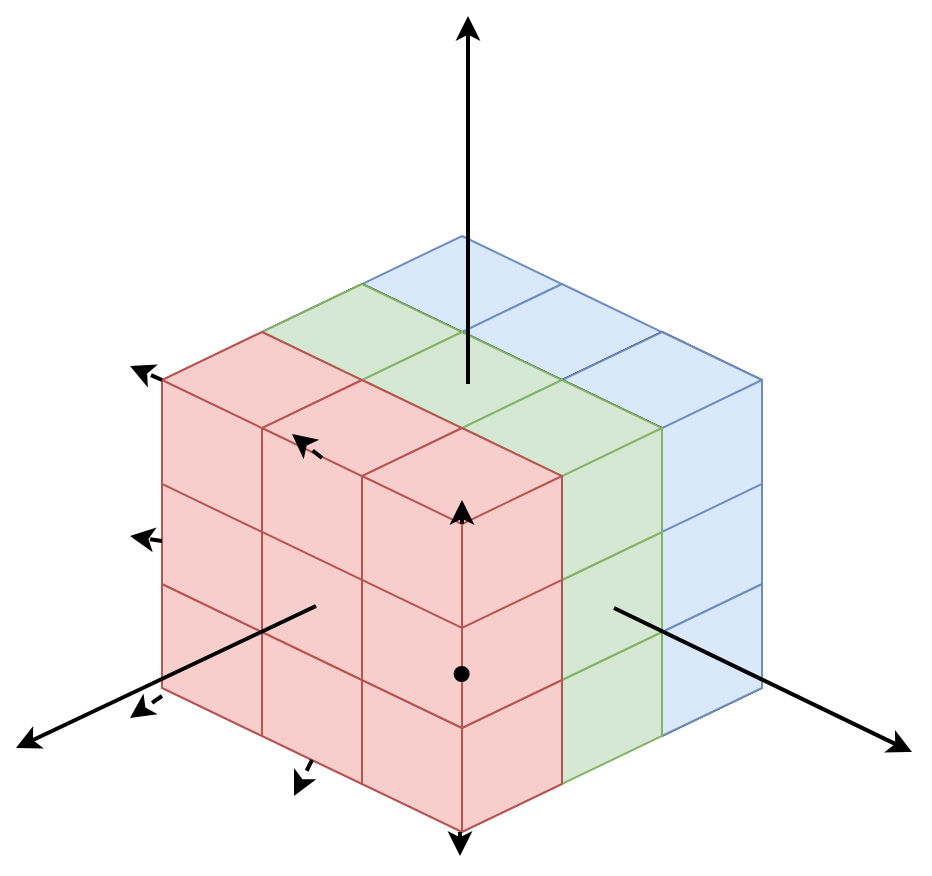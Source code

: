 <mxfile version="16.4.11" type="device"><diagram id="SHLyKYuyoGP_fKDztBzS" name="Page-1"><mxGraphModel dx="918" dy="754" grid="1" gridSize="10" guides="1" tooltips="1" connect="1" arrows="1" fold="1" page="1" pageScale="1" pageWidth="850" pageHeight="1100" math="0" shadow="0"><root><mxCell id="0"/><mxCell id="1" parent="0"/><mxCell id="eFjAlzPLg0IeLI5RsLp8-707" value="" style="group;fillColor=none;" vertex="1" connectable="0" parent="1"><mxGeometry x="290" y="260" width="300" height="298" as="geometry"/></mxCell><mxCell id="eFjAlzPLg0IeLI5RsLp8-21" value="" style="group" vertex="1" connectable="0" parent="eFjAlzPLg0IeLI5RsLp8-707"><mxGeometry x="100" width="200" height="298" as="geometry"/></mxCell><mxCell id="eFjAlzPLg0IeLI5RsLp8-22" value="" style="whiteSpace=wrap;html=1;shape=mxgraph.basic.isocube;isoAngle=15;" vertex="1" parent="eFjAlzPLg0IeLI5RsLp8-21"><mxGeometry y="102" width="100" height="100" as="geometry"/></mxCell><mxCell id="eFjAlzPLg0IeLI5RsLp8-23" value="" style="whiteSpace=wrap;html=1;shape=mxgraph.basic.isocube;isoAngle=15;" vertex="1" parent="eFjAlzPLg0IeLI5RsLp8-21"><mxGeometry x="50" y="126" width="100" height="100" as="geometry"/></mxCell><mxCell id="eFjAlzPLg0IeLI5RsLp8-24" value="" style="whiteSpace=wrap;html=1;shape=mxgraph.basic.isocube;isoAngle=15;" vertex="1" parent="eFjAlzPLg0IeLI5RsLp8-21"><mxGeometry x="100" y="150" width="100" height="100" as="geometry"/></mxCell><mxCell id="eFjAlzPLg0IeLI5RsLp8-25" value="" style="whiteSpace=wrap;html=1;shape=mxgraph.basic.isocube;isoAngle=15;" vertex="1" parent="eFjAlzPLg0IeLI5RsLp8-21"><mxGeometry y="50" width="100" height="100" as="geometry"/></mxCell><mxCell id="eFjAlzPLg0IeLI5RsLp8-26" value="" style="whiteSpace=wrap;html=1;shape=mxgraph.basic.isocube;isoAngle=15;" vertex="1" parent="eFjAlzPLg0IeLI5RsLp8-21"><mxGeometry x="50" y="74" width="100" height="100" as="geometry"/></mxCell><mxCell id="eFjAlzPLg0IeLI5RsLp8-28" value="" style="whiteSpace=wrap;html=1;shape=mxgraph.basic.isocube;isoAngle=15;fillColor=#dae8fc;strokeColor=#6c8ebf;" vertex="1" parent="eFjAlzPLg0IeLI5RsLp8-21"><mxGeometry width="100" height="100" as="geometry"/></mxCell><mxCell id="eFjAlzPLg0IeLI5RsLp8-29" value="" style="whiteSpace=wrap;html=1;shape=mxgraph.basic.isocube;isoAngle=15;fillColor=#dae8fc;strokeColor=#6c8ebf;" vertex="1" parent="eFjAlzPLg0IeLI5RsLp8-21"><mxGeometry x="50" y="24" width="100" height="100" as="geometry"/></mxCell><mxCell id="eFjAlzPLg0IeLI5RsLp8-30" value="" style="whiteSpace=wrap;html=1;shape=mxgraph.basic.isocube;isoAngle=15;" vertex="1" parent="eFjAlzPLg0IeLI5RsLp8-21"><mxGeometry x="100" y="48" width="100" height="100" as="geometry"/></mxCell><mxCell id="eFjAlzPLg0IeLI5RsLp8-156" value="" style="group" vertex="1" connectable="0" parent="eFjAlzPLg0IeLI5RsLp8-21"><mxGeometry x="-100" y="48" width="200" height="250" as="geometry"/></mxCell><mxCell id="eFjAlzPLg0IeLI5RsLp8-157" value="" style="whiteSpace=wrap;html=1;shape=mxgraph.basic.isocube;isoAngle=15;fillColor=#f8cecc;strokeColor=#b85450;" vertex="1" parent="eFjAlzPLg0IeLI5RsLp8-156"><mxGeometry y="102" width="100" height="100" as="geometry"/></mxCell><mxCell id="eFjAlzPLg0IeLI5RsLp8-158" value="" style="whiteSpace=wrap;html=1;shape=mxgraph.basic.isocube;isoAngle=15;fillColor=#f8cecc;strokeColor=#b85450;" vertex="1" parent="eFjAlzPLg0IeLI5RsLp8-156"><mxGeometry x="50" y="126" width="100" height="100" as="geometry"/></mxCell><mxCell id="eFjAlzPLg0IeLI5RsLp8-159" value="" style="whiteSpace=wrap;html=1;shape=mxgraph.basic.isocube;isoAngle=15;fillColor=#f8cecc;strokeColor=#b85450;" vertex="1" parent="eFjAlzPLg0IeLI5RsLp8-156"><mxGeometry x="100" y="150" width="100" height="100" as="geometry"/></mxCell><mxCell id="eFjAlzPLg0IeLI5RsLp8-160" value="" style="whiteSpace=wrap;html=1;shape=mxgraph.basic.isocube;isoAngle=15;fillColor=#f8cecc;strokeColor=#b85450;" vertex="1" parent="eFjAlzPLg0IeLI5RsLp8-156"><mxGeometry y="50" width="100" height="100" as="geometry"/></mxCell><mxCell id="eFjAlzPLg0IeLI5RsLp8-161" value="" style="whiteSpace=wrap;html=1;shape=mxgraph.basic.isocube;isoAngle=15;fillColor=#f8cecc;strokeColor=#b85450;" vertex="1" parent="eFjAlzPLg0IeLI5RsLp8-156"><mxGeometry x="50" y="74" width="100" height="100" as="geometry"/></mxCell><mxCell id="eFjAlzPLg0IeLI5RsLp8-162" value="" style="whiteSpace=wrap;html=1;shape=mxgraph.basic.isocube;isoAngle=15;fillColor=#f8cecc;strokeColor=#b85450;" vertex="1" parent="eFjAlzPLg0IeLI5RsLp8-156"><mxGeometry x="100" y="98" width="100" height="100" as="geometry"/></mxCell><mxCell id="eFjAlzPLg0IeLI5RsLp8-163" value="" style="whiteSpace=wrap;html=1;shape=mxgraph.basic.isocube;isoAngle=15;fillColor=#f8cecc;strokeColor=#b85450;" vertex="1" parent="eFjAlzPLg0IeLI5RsLp8-156"><mxGeometry width="100" height="100" as="geometry"/></mxCell><mxCell id="eFjAlzPLg0IeLI5RsLp8-164" value="" style="whiteSpace=wrap;html=1;shape=mxgraph.basic.isocube;isoAngle=15;fillColor=#f8cecc;strokeColor=#b85450;" vertex="1" parent="eFjAlzPLg0IeLI5RsLp8-156"><mxGeometry x="50" y="24" width="100" height="100" as="geometry"/></mxCell><mxCell id="eFjAlzPLg0IeLI5RsLp8-165" value="" style="whiteSpace=wrap;html=1;shape=mxgraph.basic.isocube;isoAngle=15;fillColor=#f8cecc;strokeColor=#b85450;" vertex="1" parent="eFjAlzPLg0IeLI5RsLp8-156"><mxGeometry x="100" y="48" width="100" height="100" as="geometry"/></mxCell><mxCell id="eFjAlzPLg0IeLI5RsLp8-166" value="" style="whiteSpace=wrap;html=1;shape=mxgraph.basic.isocube;isoAngle=15;fillColor=#dae8fc;strokeColor=#6c8ebf;" vertex="1" parent="eFjAlzPLg0IeLI5RsLp8-21"><mxGeometry x="100" y="150" width="100" height="100" as="geometry"/></mxCell><mxCell id="eFjAlzPLg0IeLI5RsLp8-27" value="" style="whiteSpace=wrap;html=1;shape=mxgraph.basic.isocube;isoAngle=15;fillColor=#dae8fc;strokeColor=#6c8ebf;" vertex="1" parent="eFjAlzPLg0IeLI5RsLp8-21"><mxGeometry x="100" y="98" width="100" height="100" as="geometry"/></mxCell><mxCell id="eFjAlzPLg0IeLI5RsLp8-155" value="" style="whiteSpace=wrap;html=1;shape=mxgraph.basic.isocube;isoAngle=15;fillColor=#dae8fc;strokeColor=#6c8ebf;" vertex="1" parent="eFjAlzPLg0IeLI5RsLp8-21"><mxGeometry x="100" y="48" width="100" height="100" as="geometry"/></mxCell><mxCell id="eFjAlzPLg0IeLI5RsLp8-11" value="" style="group" vertex="1" connectable="0" parent="eFjAlzPLg0IeLI5RsLp8-707"><mxGeometry x="50" y="24" width="200" height="250" as="geometry"/></mxCell><mxCell id="eFjAlzPLg0IeLI5RsLp8-12" value="" style="whiteSpace=wrap;html=1;shape=mxgraph.basic.isocube;isoAngle=15;" vertex="1" parent="eFjAlzPLg0IeLI5RsLp8-11"><mxGeometry y="102" width="100" height="100" as="geometry"/></mxCell><mxCell id="eFjAlzPLg0IeLI5RsLp8-13" value="" style="whiteSpace=wrap;html=1;shape=mxgraph.basic.isocube;isoAngle=15;" vertex="1" parent="eFjAlzPLg0IeLI5RsLp8-11"><mxGeometry x="50" y="126" width="100" height="100" as="geometry"/></mxCell><mxCell id="eFjAlzPLg0IeLI5RsLp8-15" value="" style="whiteSpace=wrap;html=1;shape=mxgraph.basic.isocube;isoAngle=15;" vertex="1" parent="eFjAlzPLg0IeLI5RsLp8-11"><mxGeometry y="50" width="100" height="100" as="geometry"/></mxCell><mxCell id="eFjAlzPLg0IeLI5RsLp8-16" value="" style="whiteSpace=wrap;html=1;shape=mxgraph.basic.isocube;isoAngle=15;" vertex="1" parent="eFjAlzPLg0IeLI5RsLp8-11"><mxGeometry x="50" y="74" width="100" height="100" as="geometry"/></mxCell><mxCell id="eFjAlzPLg0IeLI5RsLp8-17" value="" style="whiteSpace=wrap;html=1;shape=mxgraph.basic.isocube;isoAngle=15;" vertex="1" parent="eFjAlzPLg0IeLI5RsLp8-11"><mxGeometry x="100" y="98" width="100" height="100" as="geometry"/></mxCell><mxCell id="eFjAlzPLg0IeLI5RsLp8-18" value="" style="whiteSpace=wrap;html=1;shape=mxgraph.basic.isocube;isoAngle=15;" vertex="1" parent="eFjAlzPLg0IeLI5RsLp8-11"><mxGeometry width="100" height="100" as="geometry"/></mxCell><mxCell id="eFjAlzPLg0IeLI5RsLp8-19" value="" style="whiteSpace=wrap;html=1;shape=mxgraph.basic.isocube;isoAngle=15;" vertex="1" parent="eFjAlzPLg0IeLI5RsLp8-11"><mxGeometry x="50" y="24" width="100" height="100" as="geometry"/></mxCell><mxCell id="eFjAlzPLg0IeLI5RsLp8-20" value="" style="whiteSpace=wrap;html=1;shape=mxgraph.basic.isocube;isoAngle=15;" vertex="1" parent="eFjAlzPLg0IeLI5RsLp8-11"><mxGeometry x="100" y="48" width="100" height="100" as="geometry"/></mxCell><mxCell id="eFjAlzPLg0IeLI5RsLp8-153" value="" style="whiteSpace=wrap;html=1;shape=mxgraph.basic.isocube;isoAngle=15;fillColor=#d5e8d4;strokeColor=#82b366;" vertex="1" parent="eFjAlzPLg0IeLI5RsLp8-11"><mxGeometry width="100" height="100" as="geometry"/></mxCell><mxCell id="eFjAlzPLg0IeLI5RsLp8-14" value="" style="whiteSpace=wrap;html=1;shape=mxgraph.basic.isocube;isoAngle=15;fillColor=#d5e8d4;strokeColor=#82b366;" vertex="1" parent="eFjAlzPLg0IeLI5RsLp8-11"><mxGeometry x="100" y="150" width="100" height="100" as="geometry"/></mxCell><mxCell id="eFjAlzPLg0IeLI5RsLp8-154" value="" style="whiteSpace=wrap;html=1;shape=mxgraph.basic.isocube;isoAngle=15;fillColor=#d5e8d4;strokeColor=#82b366;" vertex="1" parent="eFjAlzPLg0IeLI5RsLp8-11"><mxGeometry x="100" y="100" width="100" height="98" as="geometry"/></mxCell><mxCell id="eFjAlzPLg0IeLI5RsLp8-152" value="" style="whiteSpace=wrap;html=1;shape=mxgraph.basic.isocube;isoAngle=15;fillColor=#d5e8d4;strokeColor=#82b366;" vertex="1" parent="eFjAlzPLg0IeLI5RsLp8-11"><mxGeometry x="50" y="24" width="100" height="100" as="geometry"/></mxCell><mxCell id="eFjAlzPLg0IeLI5RsLp8-151" value="" style="whiteSpace=wrap;html=1;shape=mxgraph.basic.isocube;isoAngle=15;fillColor=#d5e8d4;strokeColor=#82b366;" vertex="1" parent="eFjAlzPLg0IeLI5RsLp8-11"><mxGeometry x="100" y="48" width="100" height="100" as="geometry"/></mxCell><mxCell id="eFjAlzPLg0IeLI5RsLp8-10" value="" style="group" vertex="1" connectable="0" parent="eFjAlzPLg0IeLI5RsLp8-707"><mxGeometry y="48" width="200" height="250" as="geometry"/></mxCell><mxCell id="eFjAlzPLg0IeLI5RsLp8-3" value="" style="whiteSpace=wrap;html=1;shape=mxgraph.basic.isocube;isoAngle=15;fillColor=#f8cecc;strokeColor=#b85450;" vertex="1" parent="eFjAlzPLg0IeLI5RsLp8-10"><mxGeometry y="102" width="100" height="100" as="geometry"/></mxCell><mxCell id="eFjAlzPLg0IeLI5RsLp8-2" value="" style="whiteSpace=wrap;html=1;shape=mxgraph.basic.isocube;isoAngle=15;fillColor=#f8cecc;strokeColor=#b85450;" vertex="1" parent="eFjAlzPLg0IeLI5RsLp8-10"><mxGeometry x="50" y="126" width="100" height="100" as="geometry"/></mxCell><mxCell id="eFjAlzPLg0IeLI5RsLp8-1" value="" style="whiteSpace=wrap;html=1;shape=mxgraph.basic.isocube;isoAngle=15;fillColor=#f8cecc;strokeColor=#b85450;" vertex="1" parent="eFjAlzPLg0IeLI5RsLp8-10"><mxGeometry x="100" y="150" width="100" height="100" as="geometry"/></mxCell><mxCell id="eFjAlzPLg0IeLI5RsLp8-4" value="" style="whiteSpace=wrap;html=1;shape=mxgraph.basic.isocube;isoAngle=15;fillColor=#f8cecc;strokeColor=#b85450;" vertex="1" parent="eFjAlzPLg0IeLI5RsLp8-10"><mxGeometry y="50" width="100" height="100" as="geometry"/></mxCell><mxCell id="eFjAlzPLg0IeLI5RsLp8-5" value="" style="whiteSpace=wrap;html=1;shape=mxgraph.basic.isocube;isoAngle=15;fillColor=#f8cecc;strokeColor=#b85450;" vertex="1" parent="eFjAlzPLg0IeLI5RsLp8-10"><mxGeometry x="50" y="74" width="100" height="100" as="geometry"/></mxCell><mxCell id="eFjAlzPLg0IeLI5RsLp8-6" value="" style="whiteSpace=wrap;html=1;shape=mxgraph.basic.isocube;isoAngle=15;fillColor=#f8cecc;strokeColor=#b85450;" vertex="1" parent="eFjAlzPLg0IeLI5RsLp8-10"><mxGeometry x="100" y="98" width="100" height="100" as="geometry"/></mxCell><mxCell id="eFjAlzPLg0IeLI5RsLp8-7" value="&lt;span style=&quot;color: rgba(0 , 0 , 0 , 0) ; font-family: monospace ; font-size: 0px&quot;&gt;%3CmxGraphModel%3E%3Croot%3E%3CmxCell%20id%3D%220%22%2F%3E%3CmxCell%20id%3D%221%22%20parent%3D%220%22%2F%3E%3CmxCell%20id%3D%222%22%20value%3D%22%22%20style%3D%22group%22%20vertex%3D%221%22%20connectable%3D%220%22%20parent%3D%221%22%3E%3CmxGeometry%20x%3D%2250%22%20y%3D%22290%22%20width%3D%22200%22%20height%3D%22298%22%20as%3D%22geometry%22%2F%3E%3C%2FmxCell%3E%3CmxCell%20id%3D%223%22%20value%3D%22%22%20style%3D%22whiteSpace%3Dwrap%3Bhtml%3D1%3Bshape%3Dmxgraph.basic.isocube%3BisoAngle%3D15%3B%22%20vertex%3D%221%22%20parent%3D%222%22%3E%3CmxGeometry%20y%3D%22102%22%20width%3D%22100%22%20height%3D%22100%22%20as%3D%22geometry%22%2F%3E%3C%2FmxCell%3E%3CmxCell%20id%3D%224%22%20value%3D%22%22%20style%3D%22whiteSpace%3Dwrap%3Bhtml%3D1%3Bshape%3Dmxgraph.basic.isocube%3BisoAngle%3D15%3B%22%20vertex%3D%221%22%20parent%3D%222%22%3E%3CmxGeometry%20x%3D%2250%22%20y%3D%22126%22%20width%3D%22100%22%20height%3D%22100%22%20as%3D%22geometry%22%2F%3E%3C%2FmxCell%3E%3CmxCell%20id%3D%225%22%20value%3D%22%22%20style%3D%22whiteSpace%3Dwrap%3Bhtml%3D1%3Bshape%3Dmxgraph.basic.isocube%3BisoAngle%3D15%3B%22%20vertex%3D%221%22%20parent%3D%222%22%3E%3CmxGeometry%20x%3D%22100%22%20y%3D%22150%22%20width%3D%22100%22%20height%3D%22100%22%20as%3D%22geometry%22%2F%3E%3C%2FmxCell%3E%3CmxCell%20id%3D%226%22%20value%3D%22%22%20style%3D%22whiteSpace%3Dwrap%3Bhtml%3D1%3Bshape%3Dmxgraph.basic.isocube%3BisoAngle%3D15%3B%22%20vertex%3D%221%22%20parent%3D%222%22%3E%3CmxGeometry%20y%3D%2250%22%20width%3D%22100%22%20height%3D%22100%22%20as%3D%22geometry%22%2F%3E%3C%2FmxCell%3E%3CmxCell%20id%3D%227%22%20value%3D%22%22%20style%3D%22whiteSpace%3Dwrap%3Bhtml%3D1%3Bshape%3Dmxgraph.basic.isocube%3BisoAngle%3D15%3B%22%20vertex%3D%221%22%20parent%3D%222%22%3E%3CmxGeometry%20x%3D%2250%22%20y%3D%2274%22%20width%3D%22100%22%20height%3D%22100%22%20as%3D%22geometry%22%2F%3E%3C%2FmxCell%3E%3CmxCell%20id%3D%228%22%20value%3D%22%22%20style%3D%22whiteSpace%3Dwrap%3Bhtml%3D1%3Bshape%3Dmxgraph.basic.isocube%3BisoAngle%3D15%3BfillColor%3D%23dae8fc%3BstrokeColor%3D%236c8ebf%3B%22%20vertex%3D%221%22%20parent%3D%222%22%3E%3CmxGeometry%20width%3D%22100%22%20height%3D%22100%22%20as%3D%22geometry%22%2F%3E%3C%2FmxCell%3E%3CmxCell%20id%3D%229%22%20value%3D%22%22%20style%3D%22whiteSpace%3Dwrap%3Bhtml%3D1%3Bshape%3Dmxgraph.basic.isocube%3BisoAngle%3D15%3BfillColor%3D%23dae8fc%3BstrokeColor%3D%236c8ebf%3B%22%20vertex%3D%221%22%20parent%3D%222%22%3E%3CmxGeometry%20x%3D%2250%22%20y%3D%2224%22%20width%3D%22100%22%20height%3D%22100%22%20as%3D%22geometry%22%2F%3E%3C%2FmxCell%3E%3CmxCell%20id%3D%2210%22%20value%3D%22%22%20style%3D%22whiteSpace%3Dwrap%3Bhtml%3D1%3Bshape%3Dmxgraph.basic.isocube%3BisoAngle%3D15%3B%22%20vertex%3D%221%22%20parent%3D%222%22%3E%3CmxGeometry%20x%3D%22100%22%20y%3D%2248%22%20width%3D%22100%22%20height%3D%22100%22%20as%3D%22geometry%22%2F%3E%3C%2FmxCell%3E%3CmxCell%20id%3D%2211%22%20value%3D%22%22%20style%3D%22group%22%20vertex%3D%221%22%20connectable%3D%220%22%20parent%3D%222%22%3E%3CmxGeometry%20x%3D%22-100%22%20y%3D%2248%22%20width%3D%22200%22%20height%3D%22250%22%20as%3D%22geometry%22%2F%3E%3C%2FmxCell%3E%3CmxCell%20id%3D%2212%22%20value%3D%22%22%20style%3D%22whiteSpace%3Dwrap%3Bhtml%3D1%3Bshape%3Dmxgraph.basic.isocube%3BisoAngle%3D15%3BfillColor%3D%23f8cecc%3BstrokeColor%3D%23b85450%3B%22%20vertex%3D%221%22%20parent%3D%2211%22%3E%3CmxGeometry%20y%3D%22102%22%20width%3D%22100%22%20height%3D%22100%22%20as%3D%22geometry%22%2F%3E%3C%2FmxCell%3E%3CmxCell%20id%3D%2213%22%20value%3D%22%22%20style%3D%22whiteSpace%3Dwrap%3Bhtml%3D1%3Bshape%3Dmxgraph.basic.isocube%3BisoAngle%3D15%3BfillColor%3D%23f8cecc%3BstrokeColor%3D%23b85450%3B%22%20vertex%3D%221%22%20parent%3D%2211%22%3E%3CmxGeometry%20x%3D%2250%22%20y%3D%22126%22%20width%3D%22100%22%20height%3D%22100%22%20as%3D%22geometry%22%2F%3E%3C%2FmxCell%3E%3CmxCell%20id%3D%2214%22%20value%3D%22%22%20style%3D%22whiteSpace%3Dwrap%3Bhtml%3D1%3Bshape%3Dmxgraph.basic.isocube%3BisoAngle%3D15%3BfillColor%3D%23f8cecc%3BstrokeColor%3D%23b85450%3B%22%20vertex%3D%221%22%20parent%3D%2211%22%3E%3CmxGeometry%20x%3D%22100%22%20y%3D%22150%22%20width%3D%22100%22%20height%3D%22100%22%20as%3D%22geometry%22%2F%3E%3C%2FmxCell%3E%3CmxCell%20id%3D%2215%22%20value%3D%22%22%20style%3D%22whiteSpace%3Dwrap%3Bhtml%3D1%3Bshape%3Dmxgraph.basic.isocube%3BisoAngle%3D15%3BfillColor%3D%23f8cecc%3BstrokeColor%3D%23b85450%3B%22%20vertex%3D%221%22%20parent%3D%2211%22%3E%3CmxGeometry%20y%3D%2250%22%20width%3D%22100%22%20height%3D%22100%22%20as%3D%22geometry%22%2F%3E%3C%2FmxCell%3E%3CmxCell%20id%3D%2216%22%20value%3D%22%22%20style%3D%22whiteSpace%3Dwrap%3Bhtml%3D1%3Bshape%3Dmxgraph.basic.isocube%3BisoAngle%3D15%3BfillColor%3D%23f8cecc%3BstrokeColor%3D%23b85450%3B%22%20vertex%3D%221%22%20parent%3D%2211%22%3E%3CmxGeometry%20x%3D%2250%22%20y%3D%2274%22%20width%3D%22100%22%20height%3D%22100%22%20as%3D%22geometry%22%2F%3E%3C%2FmxCell%3E%3CmxCell%20id%3D%2217%22%20value%3D%22%22%20style%3D%22whiteSpace%3Dwrap%3Bhtml%3D1%3Bshape%3Dmxgraph.basic.isocube%3BisoAngle%3D15%3BfillColor%3D%23f8cecc%3BstrokeColor%3D%23b85450%3B%22%20vertex%3D%221%22%20parent%3D%2211%22%3E%3CmxGeometry%20x%3D%22100%22%20y%3D%2298%22%20width%3D%22100%22%20height%3D%22100%22%20as%3D%22geometry%22%2F%3E%3C%2FmxCell%3E%3CmxCell%20id%3D%2218%22%20value%3D%22%22%20style%3D%22whiteSpace%3Dwrap%3Bhtml%3D1%3Bshape%3Dmxgraph.basic.isocube%3BisoAngle%3D15%3BfillColor%3D%23f8cecc%3BstrokeColor%3D%23b85450%3B%22%20vertex%3D%221%22%20parent%3D%2211%22%3E%3CmxGeometry%20width%3D%22100%22%20height%3D%22100%22%20as%3D%22geometry%22%2F%3E%3C%2FmxCell%3E%3CmxCell%20id%3D%2219%22%20value%3D%22%22%20style%3D%22whiteSpace%3Dwrap%3Bhtml%3D1%3Bshape%3Dmxgraph.basic.isocube%3BisoAngle%3D15%3BfillColor%3D%23f8cecc%3BstrokeColor%3D%23b85450%3B%22%20vertex%3D%221%22%20parent%3D%2211%22%3E%3CmxGeometry%20x%3D%2250%22%20y%3D%2224%22%20width%3D%22100%22%20height%3D%22100%22%20as%3D%22geometry%22%2F%3E%3C%2FmxCell%3E%3CmxCell%20id%3D%2220%22%20value%3D%22%22%20style%3D%22whiteSpace%3Dwrap%3Bhtml%3D1%3Bshape%3Dmxgraph.basic.isocube%3BisoAngle%3D15%3BfillColor%3D%23f8cecc%3BstrokeColor%3D%23b85450%3B%22%20vertex%3D%221%22%20parent%3D%2211%22%3E%3CmxGeometry%20x%3D%22100%22%20y%3D%2248%22%20width%3D%22100%22%20height%3D%22100%22%20as%3D%22geometry%22%2F%3E%3C%2FmxCell%3E%3CmxCell%20id%3D%2221%22%20value%3D%22%22%20style%3D%22whiteSpace%3Dwrap%3Bhtml%3D1%3Bshape%3Dmxgraph.basic.isocube%3BisoAngle%3D15%3BfillColor%3D%23dae8fc%3BstrokeColor%3D%236c8ebf%3B%22%20vertex%3D%221%22%20parent%3D%222%22%3E%3CmxGeometry%20x%3D%22100%22%20y%3D%22150%22%20width%3D%22100%22%20height%3D%22100%22%20as%3D%22geometry%22%2F%3E%3C%2FmxCell%3E%3CmxCell%20id%3D%2222%22%20value%3D%22%22%20style%3D%22whiteSpace%3Dwrap%3Bhtml%3D1%3Bshape%3Dmxgraph.basic.isocube%3BisoAngle%3D15%3BfillColor%3D%23dae8fc%3BstrokeColor%3D%236c8ebf%3B%22%20vertex%3D%221%22%20parent%3D%222%22%3E%3CmxGeometry%20x%3D%22100%22%20y%3D%2298%22%20width%3D%22100%22%20height%3D%22100%22%20as%3D%22geometry%22%2F%3E%3C%2FmxCell%3E%3CmxCell%20id%3D%2223%22%20value%3D%22%22%20style%3D%22whiteSpace%3Dwrap%3Bhtml%3D1%3Bshape%3Dmxgraph.basic.isocube%3BisoAngle%3D15%3BfillColor%3D%23dae8fc%3BstrokeColor%3D%236c8ebf%3B%22%20vertex%3D%221%22%20parent%3D%222%22%3E%3CmxGeometry%20x%3D%22100%22%20y%3D%2248%22%20width%3D%22100%22%20height%3D%22100%22%20as%3D%22geometry%22%2F%3E%3C%2FmxCell%3E%3C%2Froot%3E%3C%2FmxGraphModel%3E&lt;/span&gt;" style="whiteSpace=wrap;html=1;shape=mxgraph.basic.isocube;isoAngle=15;fillColor=#f8cecc;strokeColor=#b85450;" vertex="1" parent="eFjAlzPLg0IeLI5RsLp8-10"><mxGeometry width="100" height="100" as="geometry"/></mxCell><mxCell id="eFjAlzPLg0IeLI5RsLp8-8" value="" style="whiteSpace=wrap;html=1;shape=mxgraph.basic.isocube;isoAngle=15;fillColor=#f8cecc;strokeColor=#b85450;" vertex="1" parent="eFjAlzPLg0IeLI5RsLp8-10"><mxGeometry x="50" y="24" width="100" height="100" as="geometry"/></mxCell><mxCell id="eFjAlzPLg0IeLI5RsLp8-9" value="" style="whiteSpace=wrap;html=1;shape=mxgraph.basic.isocube;isoAngle=15;fillColor=#f8cecc;strokeColor=#b85450;" vertex="1" parent="eFjAlzPLg0IeLI5RsLp8-10"><mxGeometry x="100" y="48" width="100" height="100" as="geometry"/></mxCell><mxCell id="eFjAlzPLg0IeLI5RsLp8-726" value="" style="endArrow=classic;html=1;rounded=0;fontSize=18;strokeWidth=2;fillColor=default;dashed=1;exitX=0.3;exitY=0.39;exitDx=0;exitDy=0;exitPerimeter=0;" edge="1" parent="eFjAlzPLg0IeLI5RsLp8-10" source="eFjAlzPLg0IeLI5RsLp8-8"><mxGeometry width="50" height="50" relative="1" as="geometry"><mxPoint x="50" y="92" as="sourcePoint"/><mxPoint x="65" y="51" as="targetPoint"/></mxGeometry></mxCell><mxCell id="eFjAlzPLg0IeLI5RsLp8-727" value="" style="endArrow=classic;html=1;rounded=0;fontSize=18;strokeWidth=2;fillColor=default;dashed=1;exitX=0.3;exitY=0.39;exitDx=0;exitDy=0;exitPerimeter=0;" edge="1" parent="eFjAlzPLg0IeLI5RsLp8-10"><mxGeometry width="50" height="50" relative="1" as="geometry"><mxPoint x="75" y="214" as="sourcePoint"/><mxPoint x="66" y="232" as="targetPoint"/></mxGeometry></mxCell><mxCell id="eFjAlzPLg0IeLI5RsLp8-729" value="" style="endArrow=oval;html=1;rounded=0;fontSize=18;strokeWidth=2;fillColor=default;dashed=1;exitX=0.3;exitY=0.39;exitDx=0;exitDy=0;exitPerimeter=0;endFill=1;" edge="1" parent="eFjAlzPLg0IeLI5RsLp8-10"><mxGeometry width="50" height="50" relative="1" as="geometry"><mxPoint x="150" y="170" as="sourcePoint"/><mxPoint x="150" y="170" as="targetPoint"/></mxGeometry></mxCell><mxCell id="eFjAlzPLg0IeLI5RsLp8-730" value="" style="endArrow=classic;html=1;rounded=0;fontSize=18;strokeWidth=2;fillColor=default;dashed=1;" edge="1" parent="eFjAlzPLg0IeLI5RsLp8-10"><mxGeometry width="50" height="50" relative="1" as="geometry"><mxPoint y="182" as="sourcePoint"/><mxPoint x="-16" y="193" as="targetPoint"/></mxGeometry></mxCell><mxCell id="eFjAlzPLg0IeLI5RsLp8-732" value="" style="endArrow=classic;html=1;rounded=0;fontSize=18;strokeWidth=2;fillColor=default;dashed=1;exitX=0.3;exitY=0.39;exitDx=0;exitDy=0;exitPerimeter=0;" edge="1" parent="eFjAlzPLg0IeLI5RsLp8-10"><mxGeometry width="50" height="50" relative="1" as="geometry"><mxPoint x="150" y="96" as="sourcePoint"/><mxPoint x="150" y="84" as="targetPoint"/></mxGeometry></mxCell><mxCell id="eFjAlzPLg0IeLI5RsLp8-734" value="" style="endArrow=oval;html=1;rounded=0;fontSize=18;strokeWidth=2;fillColor=default;dashed=1;exitX=0.3;exitY=0.39;exitDx=0;exitDy=0;exitPerimeter=0;endFill=1;endSize=6;" edge="1" parent="eFjAlzPLg0IeLI5RsLp8-10"><mxGeometry width="50" height="50" relative="1" as="geometry"><mxPoint x="149.83" y="169" as="sourcePoint"/><mxPoint x="149.83" y="171" as="targetPoint"/></mxGeometry></mxCell><mxCell id="eFjAlzPLg0IeLI5RsLp8-725" value="" style="endArrow=classic;html=1;rounded=0;fontSize=18;strokeWidth=2;fillColor=default;" edge="1" parent="eFjAlzPLg0IeLI5RsLp8-707"><mxGeometry width="50" height="50" relative="1" as="geometry"><mxPoint x="77" y="185" as="sourcePoint"/><mxPoint x="-73" y="256" as="targetPoint"/></mxGeometry></mxCell><mxCell id="eFjAlzPLg0IeLI5RsLp8-708" value="" style="endArrow=classic;html=1;rounded=0;fontSize=18;strokeWidth=2;fillColor=default;" edge="1" parent="1"><mxGeometry width="50" height="50" relative="1" as="geometry"><mxPoint x="443" y="334" as="sourcePoint"/><mxPoint x="443" y="150" as="targetPoint"/></mxGeometry></mxCell><mxCell id="eFjAlzPLg0IeLI5RsLp8-724" value="" style="endArrow=classic;html=1;rounded=0;fontSize=18;strokeWidth=2;fillColor=default;" edge="1" parent="1"><mxGeometry width="50" height="50" relative="1" as="geometry"><mxPoint x="516" y="446" as="sourcePoint"/><mxPoint x="665" y="518" as="targetPoint"/></mxGeometry></mxCell><mxCell id="eFjAlzPLg0IeLI5RsLp8-728" value="" style="endArrow=classic;html=1;rounded=0;fontSize=18;strokeWidth=2;fillColor=default;dashed=1;exitX=0.3;exitY=0.39;exitDx=0;exitDy=0;exitPerimeter=0;" edge="1" parent="1"><mxGeometry width="50" height="50" relative="1" as="geometry"><mxPoint x="439" y="558" as="sourcePoint"/><mxPoint x="439" y="570" as="targetPoint"/></mxGeometry></mxCell><mxCell id="eFjAlzPLg0IeLI5RsLp8-731" value="" style="endArrow=classic;html=1;rounded=0;fontSize=18;strokeWidth=2;fillColor=default;dashed=1;exitX=0;exitY=0;exitDx=0;exitDy=24.008;exitPerimeter=0;" edge="1" parent="1" source="eFjAlzPLg0IeLI5RsLp8-7"><mxGeometry width="50" height="50" relative="1" as="geometry"><mxPoint x="270" y="330" as="sourcePoint"/><mxPoint x="274" y="325" as="targetPoint"/></mxGeometry></mxCell><mxCell id="eFjAlzPLg0IeLI5RsLp8-733" value="" style="endArrow=classic;html=1;rounded=0;fontSize=18;strokeWidth=2;fillColor=default;dashed=1;exitX=0;exitY=0;exitDx=0;exitDy=24.008;exitPerimeter=0;" edge="1" parent="1"><mxGeometry width="50" height="50" relative="1" as="geometry"><mxPoint x="290" y="412.508" as="sourcePoint"/><mxPoint x="274" y="410" as="targetPoint"/></mxGeometry></mxCell></root></mxGraphModel></diagram></mxfile>